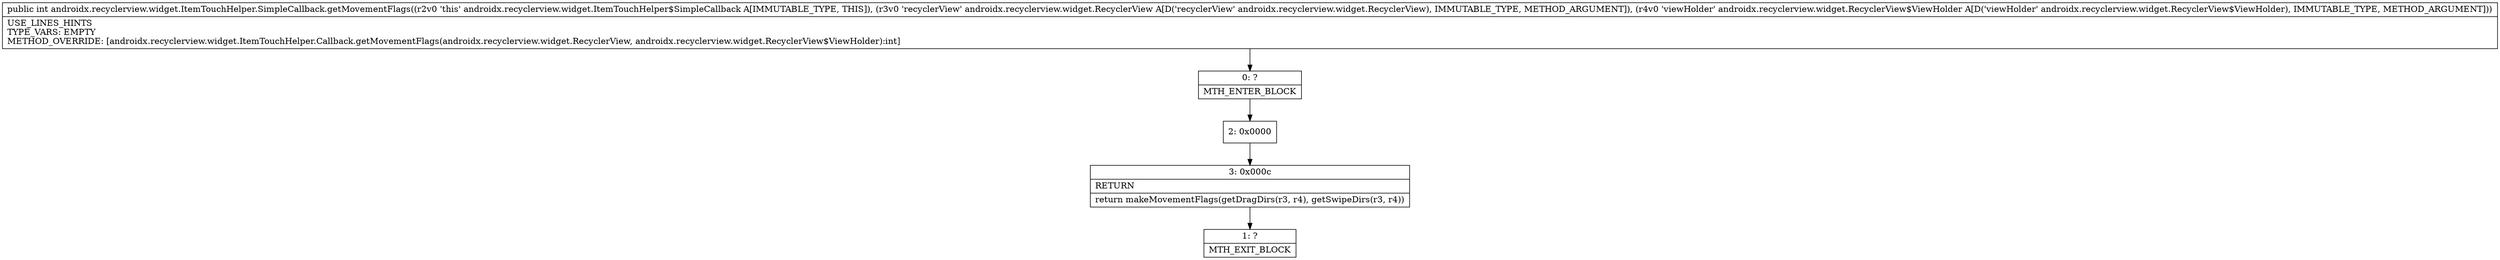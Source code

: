 digraph "CFG forandroidx.recyclerview.widget.ItemTouchHelper.SimpleCallback.getMovementFlags(Landroidx\/recyclerview\/widget\/RecyclerView;Landroidx\/recyclerview\/widget\/RecyclerView$ViewHolder;)I" {
Node_0 [shape=record,label="{0\:\ ?|MTH_ENTER_BLOCK\l}"];
Node_2 [shape=record,label="{2\:\ 0x0000}"];
Node_3 [shape=record,label="{3\:\ 0x000c|RETURN\l|return makeMovementFlags(getDragDirs(r3, r4), getSwipeDirs(r3, r4))\l}"];
Node_1 [shape=record,label="{1\:\ ?|MTH_EXIT_BLOCK\l}"];
MethodNode[shape=record,label="{public int androidx.recyclerview.widget.ItemTouchHelper.SimpleCallback.getMovementFlags((r2v0 'this' androidx.recyclerview.widget.ItemTouchHelper$SimpleCallback A[IMMUTABLE_TYPE, THIS]), (r3v0 'recyclerView' androidx.recyclerview.widget.RecyclerView A[D('recyclerView' androidx.recyclerview.widget.RecyclerView), IMMUTABLE_TYPE, METHOD_ARGUMENT]), (r4v0 'viewHolder' androidx.recyclerview.widget.RecyclerView$ViewHolder A[D('viewHolder' androidx.recyclerview.widget.RecyclerView$ViewHolder), IMMUTABLE_TYPE, METHOD_ARGUMENT]))  | USE_LINES_HINTS\lTYPE_VARS: EMPTY\lMETHOD_OVERRIDE: [androidx.recyclerview.widget.ItemTouchHelper.Callback.getMovementFlags(androidx.recyclerview.widget.RecyclerView, androidx.recyclerview.widget.RecyclerView$ViewHolder):int]\l}"];
MethodNode -> Node_0;Node_0 -> Node_2;
Node_2 -> Node_3;
Node_3 -> Node_1;
}

